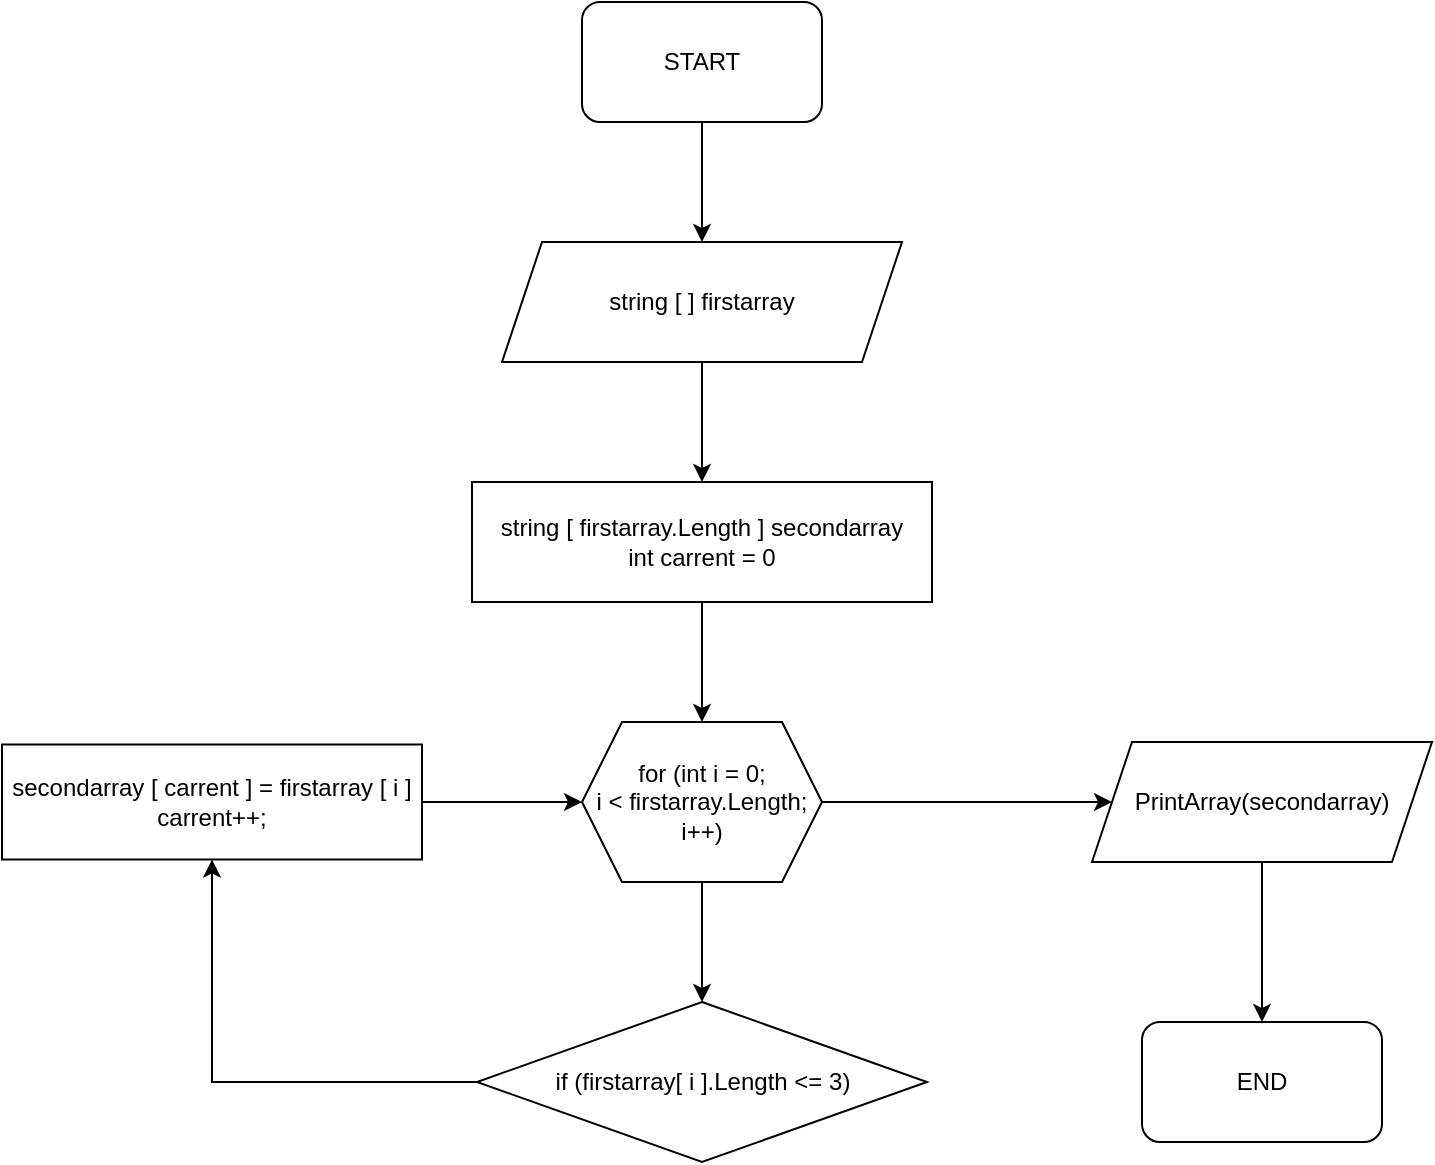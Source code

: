 <mxfile version="20.3.2" type="device"><diagram id="6YwQQIW8eCQRHDkm4CSs" name="Page-1"><mxGraphModel dx="868" dy="1609" grid="1" gridSize="10" guides="1" tooltips="1" connect="1" arrows="1" fold="1" page="1" pageScale="1" pageWidth="827" pageHeight="1169" math="0" shadow="0"><root><mxCell id="0"/><mxCell id="1" parent="0"/><mxCell id="DnkCzbvQFBXvj7n7dTfT-8" value="" style="edgeStyle=orthogonalEdgeStyle;rounded=0;orthogonalLoop=1;jettySize=auto;html=1;exitX=0.5;exitY=1;exitDx=0;exitDy=0;" parent="1" source="aPdsiPcbBiJOwMV4TWLA-7" target="DnkCzbvQFBXvj7n7dTfT-3" edge="1"><mxGeometry relative="1" as="geometry"><mxPoint x="390" y="180" as="sourcePoint"/></mxGeometry></mxCell><mxCell id="DnkCzbvQFBXvj7n7dTfT-7" value="" style="edgeStyle=orthogonalEdgeStyle;rounded=0;orthogonalLoop=1;jettySize=auto;html=1;" parent="1" source="DnkCzbvQFBXvj7n7dTfT-3" target="DnkCzbvQFBXvj7n7dTfT-4" edge="1"><mxGeometry relative="1" as="geometry"/></mxCell><mxCell id="aPdsiPcbBiJOwMV4TWLA-4" style="edgeStyle=orthogonalEdgeStyle;rounded=0;orthogonalLoop=1;jettySize=auto;html=1;exitX=1;exitY=0.5;exitDx=0;exitDy=0;" edge="1" parent="1" source="DnkCzbvQFBXvj7n7dTfT-3" target="aPdsiPcbBiJOwMV4TWLA-3"><mxGeometry relative="1" as="geometry"/></mxCell><mxCell id="DnkCzbvQFBXvj7n7dTfT-3" value="for (int i = 0;&lt;br&gt;i &amp;lt; firstarray.Length;&lt;br&gt;i++)" style="shape=hexagon;perimeter=hexagonPerimeter2;whiteSpace=wrap;html=1;fixedSize=1;" parent="1" vertex="1"><mxGeometry x="330" y="210" width="120" height="80" as="geometry"/></mxCell><mxCell id="B7fp_Nzf1htRCQnwWERk-2" value="" style="edgeStyle=orthogonalEdgeStyle;rounded=0;orthogonalLoop=1;jettySize=auto;html=1;" parent="1" source="DnkCzbvQFBXvj7n7dTfT-4" target="DnkCzbvQFBXvj7n7dTfT-5" edge="1"><mxGeometry relative="1" as="geometry"/></mxCell><mxCell id="DnkCzbvQFBXvj7n7dTfT-4" value="if (firstarray[ i ].Length &amp;lt;= 3)" style="rhombus;whiteSpace=wrap;html=1;" parent="1" vertex="1"><mxGeometry x="277.5" y="350" width="225" height="80" as="geometry"/></mxCell><mxCell id="DnkCzbvQFBXvj7n7dTfT-17" value="" style="edgeStyle=orthogonalEdgeStyle;rounded=0;orthogonalLoop=1;jettySize=auto;html=1;" parent="1" source="DnkCzbvQFBXvj7n7dTfT-5" target="DnkCzbvQFBXvj7n7dTfT-3" edge="1"><mxGeometry relative="1" as="geometry"/></mxCell><mxCell id="DnkCzbvQFBXvj7n7dTfT-5" value="secondarray [ carrent ] = firstarray [ i ]&lt;br&gt;carrent++;" style="whiteSpace=wrap;html=1;" parent="1" vertex="1"><mxGeometry x="40" y="221.25" width="210" height="57.5" as="geometry"/></mxCell><mxCell id="aPdsiPcbBiJOwMV4TWLA-9" style="edgeStyle=orthogonalEdgeStyle;rounded=0;orthogonalLoop=1;jettySize=auto;html=1;exitX=0.5;exitY=1;exitDx=0;exitDy=0;entryX=0.5;entryY=0;entryDx=0;entryDy=0;" edge="1" parent="1" source="aPdsiPcbBiJOwMV4TWLA-2" target="aPdsiPcbBiJOwMV4TWLA-8"><mxGeometry relative="1" as="geometry"/></mxCell><mxCell id="aPdsiPcbBiJOwMV4TWLA-2" value="START" style="rounded=1;whiteSpace=wrap;html=1;" vertex="1" parent="1"><mxGeometry x="330" y="-150" width="120" height="60" as="geometry"/></mxCell><mxCell id="aPdsiPcbBiJOwMV4TWLA-6" style="edgeStyle=orthogonalEdgeStyle;rounded=0;orthogonalLoop=1;jettySize=auto;html=1;exitX=0.5;exitY=1;exitDx=0;exitDy=0;" edge="1" parent="1" source="aPdsiPcbBiJOwMV4TWLA-3" target="aPdsiPcbBiJOwMV4TWLA-5"><mxGeometry relative="1" as="geometry"/></mxCell><mxCell id="aPdsiPcbBiJOwMV4TWLA-3" value="PrintArray(secondarray)" style="shape=parallelogram;perimeter=parallelogramPerimeter;whiteSpace=wrap;html=1;fixedSize=1;" vertex="1" parent="1"><mxGeometry x="585" y="220" width="170" height="60" as="geometry"/></mxCell><mxCell id="aPdsiPcbBiJOwMV4TWLA-5" value="END" style="rounded=1;whiteSpace=wrap;html=1;" vertex="1" parent="1"><mxGeometry x="610" y="360" width="120" height="60" as="geometry"/></mxCell><mxCell id="aPdsiPcbBiJOwMV4TWLA-7" value="string [ firstarray.Length ] secondarray&lt;br&gt;int carrent = 0" style="rounded=0;whiteSpace=wrap;html=1;" vertex="1" parent="1"><mxGeometry x="275" y="90" width="230" height="60" as="geometry"/></mxCell><mxCell id="aPdsiPcbBiJOwMV4TWLA-10" style="edgeStyle=orthogonalEdgeStyle;rounded=0;orthogonalLoop=1;jettySize=auto;html=1;exitX=0.5;exitY=1;exitDx=0;exitDy=0;entryX=0.5;entryY=0;entryDx=0;entryDy=0;" edge="1" parent="1" source="aPdsiPcbBiJOwMV4TWLA-8" target="aPdsiPcbBiJOwMV4TWLA-7"><mxGeometry relative="1" as="geometry"/></mxCell><mxCell id="aPdsiPcbBiJOwMV4TWLA-8" value="string [ ] firstarray" style="shape=parallelogram;perimeter=parallelogramPerimeter;whiteSpace=wrap;html=1;fixedSize=1;" vertex="1" parent="1"><mxGeometry x="290" y="-30" width="200" height="60" as="geometry"/></mxCell></root></mxGraphModel></diagram></mxfile>